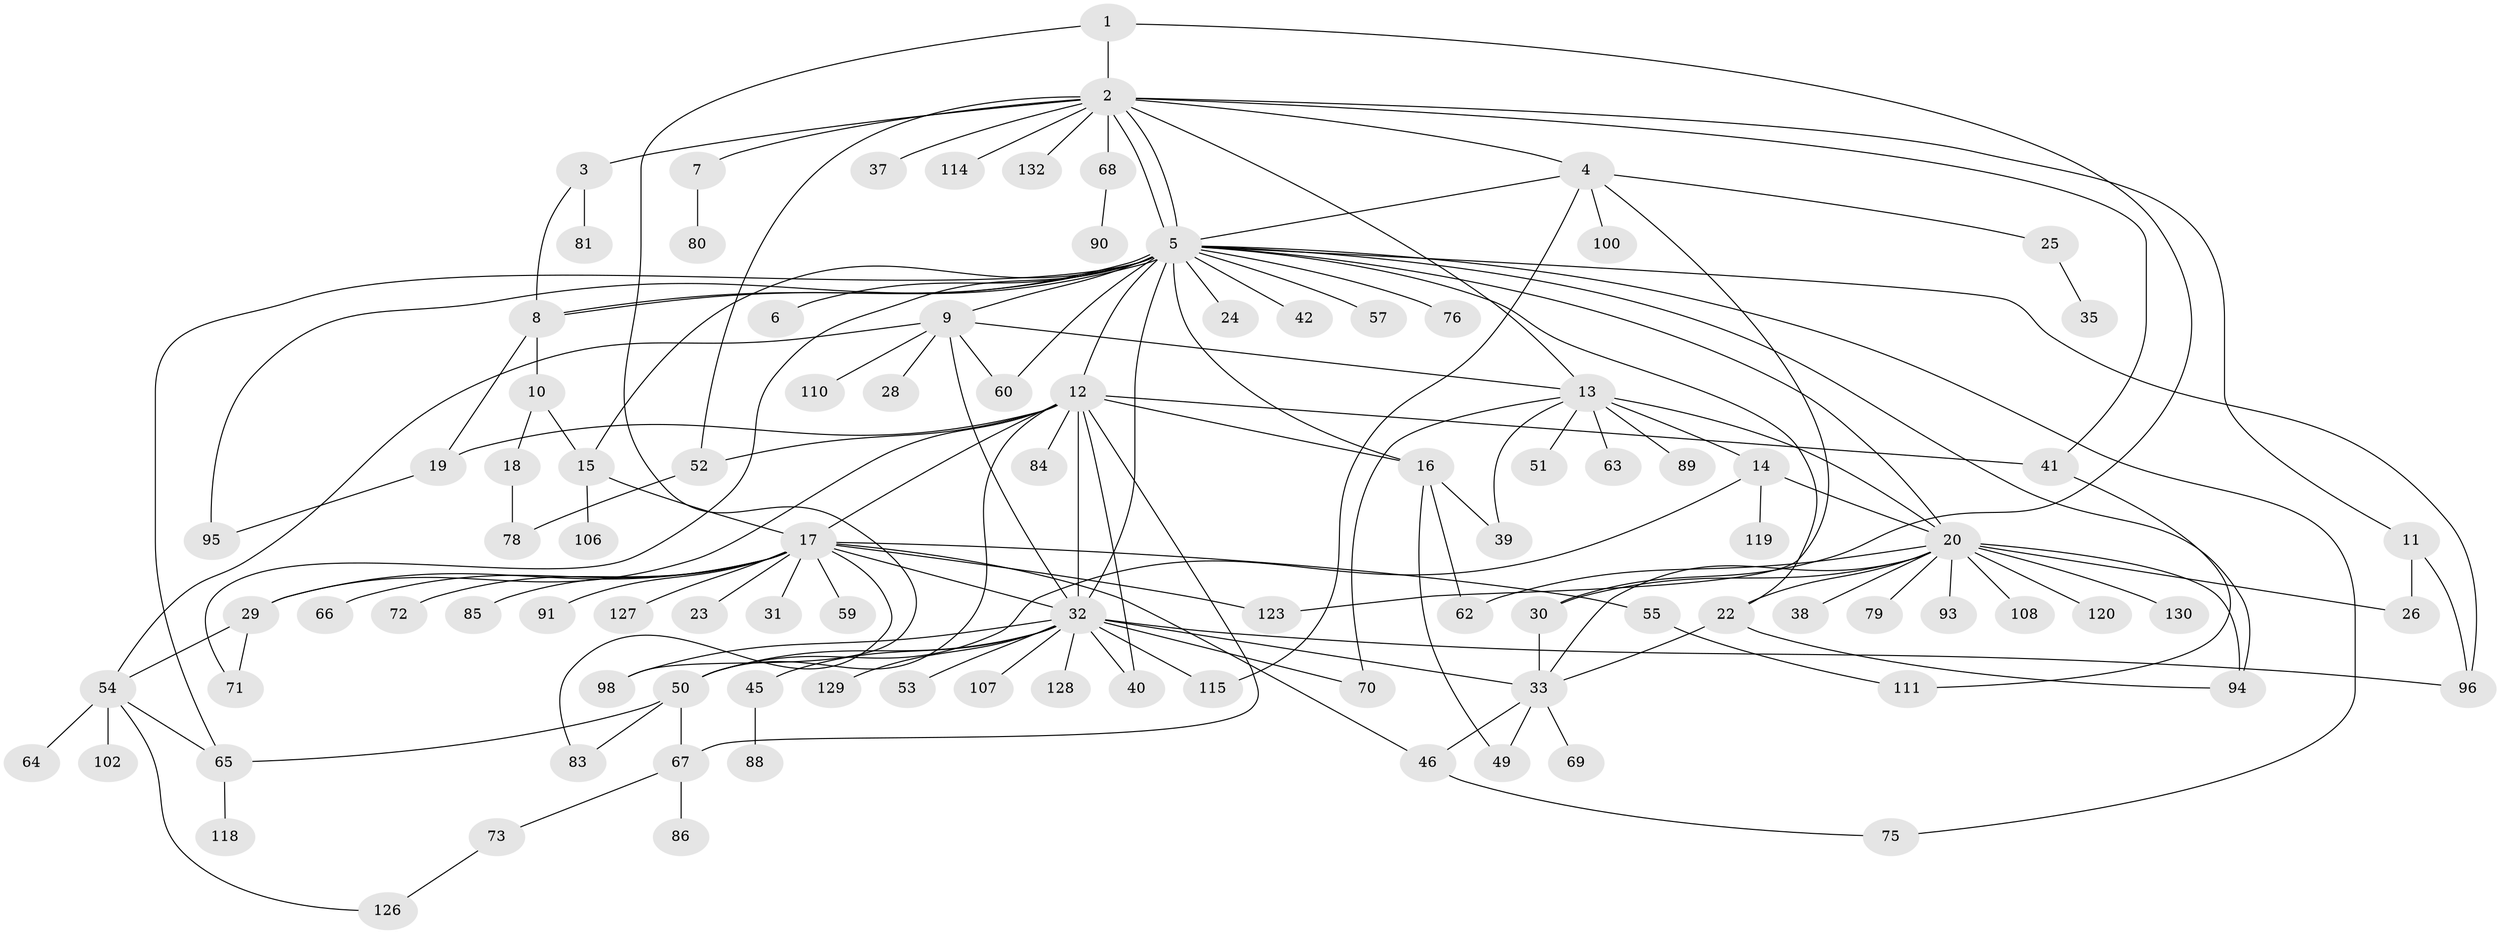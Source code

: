 // original degree distribution, {4: 0.05303030303030303, 15: 0.007575757575757576, 7: 0.007575757575757576, 22: 0.007575757575757576, 1: 0.4090909090909091, 2: 0.2878787878787879, 6: 0.03787878787878788, 3: 0.12121212121212122, 13: 0.007575757575757576, 10: 0.007575757575757576, 5: 0.022727272727272728, 11: 0.007575757575757576, 14: 0.007575757575757576, 8: 0.007575757575757576, 17: 0.007575757575757576}
// Generated by graph-tools (version 1.1) at 2025/11/02/27/25 16:11:14]
// undirected, 100 vertices, 149 edges
graph export_dot {
graph [start="1"]
  node [color=gray90,style=filled];
  1 [super="+112"];
  2 [super="+36"];
  3 [super="+122"];
  4 [super="+124"];
  5 [super="+44"];
  6;
  7 [super="+43"];
  8 [super="+77"];
  9 [super="+74"];
  10;
  11 [super="+101"];
  12 [super="+103"];
  13 [super="+47"];
  14 [super="+61"];
  15 [super="+21"];
  16 [super="+48"];
  17 [super="+27"];
  18 [super="+104"];
  19 [super="+97"];
  20 [super="+92"];
  22 [super="+82"];
  23;
  24;
  25;
  26;
  28;
  29;
  30;
  31;
  32 [super="+116"];
  33 [super="+34"];
  35;
  37;
  38 [super="+105"];
  39;
  40;
  41;
  42 [super="+87"];
  45;
  46;
  49;
  50;
  51;
  52 [super="+56"];
  53;
  54 [super="+58"];
  55;
  57 [super="+121"];
  59;
  60;
  62 [super="+113"];
  63;
  64;
  65 [super="+99"];
  66;
  67;
  68;
  69;
  70;
  71;
  72;
  73 [super="+125"];
  75;
  76;
  78;
  79;
  80;
  81;
  83;
  84;
  85;
  86;
  88;
  89;
  90 [super="+109"];
  91;
  93;
  94;
  95;
  96 [super="+131"];
  98;
  100;
  102 [super="+117"];
  106;
  107;
  108;
  110;
  111;
  114;
  115;
  118;
  119;
  120;
  123;
  126;
  127;
  128;
  129;
  130;
  132;
  1 -- 2;
  1 -- 30;
  1 -- 98;
  2 -- 3;
  2 -- 4;
  2 -- 5;
  2 -- 5;
  2 -- 7;
  2 -- 11;
  2 -- 13;
  2 -- 37;
  2 -- 41;
  2 -- 68;
  2 -- 114;
  2 -- 132;
  2 -- 52;
  3 -- 8;
  3 -- 81;
  4 -- 5;
  4 -- 25;
  4 -- 100;
  4 -- 115;
  4 -- 123;
  5 -- 6;
  5 -- 8;
  5 -- 8;
  5 -- 9;
  5 -- 12 [weight=2];
  5 -- 15;
  5 -- 20;
  5 -- 22;
  5 -- 24;
  5 -- 32;
  5 -- 42 [weight=2];
  5 -- 71;
  5 -- 76;
  5 -- 94;
  5 -- 95;
  5 -- 16;
  5 -- 57;
  5 -- 75;
  5 -- 60;
  5 -- 65;
  5 -- 96;
  7 -- 80;
  8 -- 10;
  8 -- 19;
  9 -- 28;
  9 -- 60;
  9 -- 110;
  9 -- 32;
  9 -- 13;
  9 -- 54;
  10 -- 15;
  10 -- 18;
  11 -- 96;
  11 -- 26;
  12 -- 16;
  12 -- 17;
  12 -- 19;
  12 -- 29;
  12 -- 40;
  12 -- 41;
  12 -- 50;
  12 -- 52;
  12 -- 67;
  12 -- 84;
  12 -- 32;
  13 -- 14;
  13 -- 20;
  13 -- 39;
  13 -- 51;
  13 -- 63;
  13 -- 70;
  13 -- 89;
  14 -- 50;
  14 -- 20;
  14 -- 119;
  15 -- 106;
  15 -- 17;
  16 -- 39;
  16 -- 49;
  16 -- 62;
  17 -- 23;
  17 -- 32 [weight=2];
  17 -- 46;
  17 -- 55;
  17 -- 66;
  17 -- 83;
  17 -- 123;
  17 -- 127;
  17 -- 72;
  17 -- 59;
  17 -- 85;
  17 -- 91;
  17 -- 29;
  17 -- 31;
  18 -- 78;
  19 -- 95;
  20 -- 22;
  20 -- 26;
  20 -- 30;
  20 -- 38;
  20 -- 79;
  20 -- 94;
  20 -- 108;
  20 -- 120;
  20 -- 130;
  20 -- 62;
  20 -- 33;
  20 -- 93;
  22 -- 94;
  22 -- 33;
  25 -- 35;
  29 -- 54;
  29 -- 71;
  30 -- 33;
  32 -- 33;
  32 -- 40;
  32 -- 45;
  32 -- 50;
  32 -- 53;
  32 -- 70;
  32 -- 96;
  32 -- 98;
  32 -- 107;
  32 -- 115;
  32 -- 128;
  32 -- 129;
  33 -- 46;
  33 -- 49;
  33 -- 69;
  41 -- 111;
  45 -- 88;
  46 -- 75;
  50 -- 65;
  50 -- 67;
  50 -- 83;
  52 -- 78;
  54 -- 126;
  54 -- 64;
  54 -- 65;
  54 -- 102;
  55 -- 111;
  65 -- 118;
  67 -- 73;
  67 -- 86;
  68 -- 90;
  73 -- 126;
}

